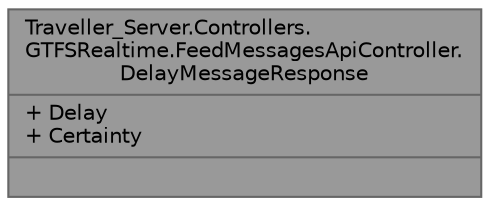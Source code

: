 digraph "Traveller_Server.Controllers.GTFSRealtime.FeedMessagesApiController.DelayMessageResponse"
{
 // LATEX_PDF_SIZE
  bgcolor="transparent";
  edge [fontname=Helvetica,fontsize=10,labelfontname=Helvetica,labelfontsize=10];
  node [fontname=Helvetica,fontsize=10,shape=box,height=0.2,width=0.4];
  Node1 [shape=record,label="{Traveller_Server.Controllers.\lGTFSRealtime.FeedMessagesApiController.\lDelayMessageResponse\n|+ Delay\l+ Certainty\l|}",height=0.2,width=0.4,color="gray40", fillcolor="grey60", style="filled", fontcolor="black",tooltip="Delay message response used to communicate with the front-end."];
}
